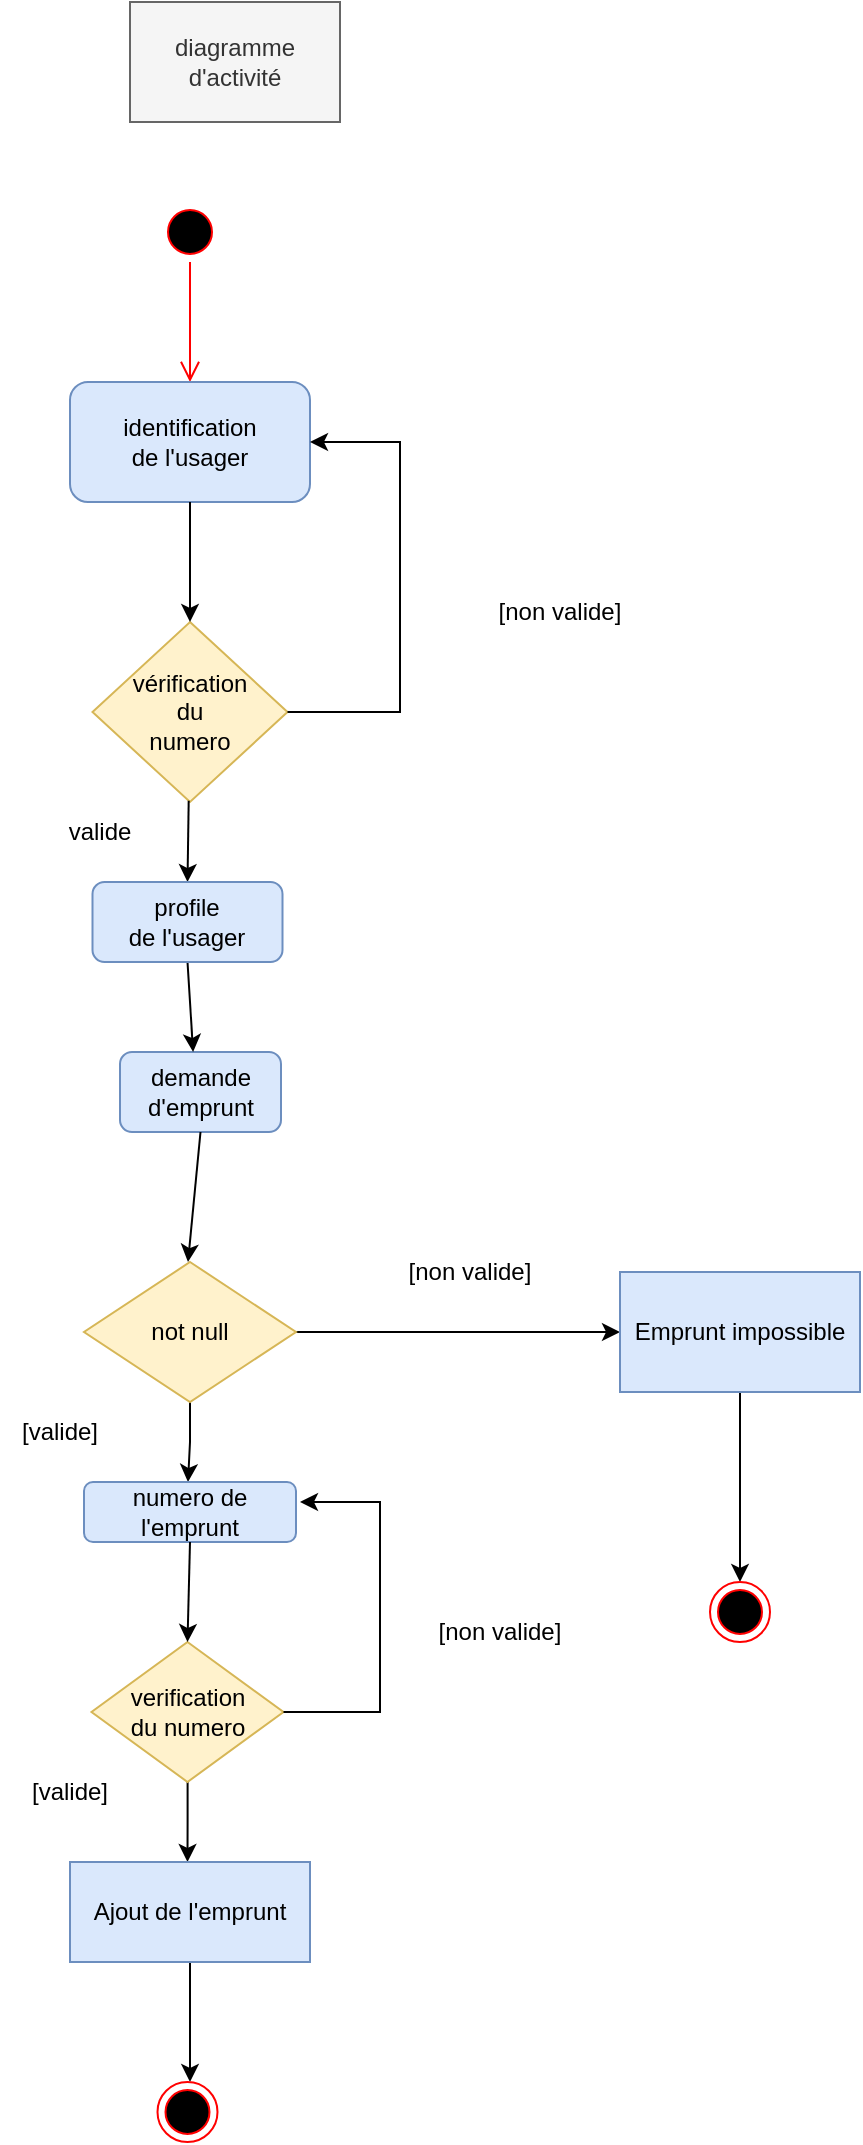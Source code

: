 <mxfile version="20.0.4" type="device"><diagram id="rBI6fZjm0Vq7pbKM3hyZ" name="Page-1"><mxGraphModel dx="1348" dy="793" grid="1" gridSize="10" guides="1" tooltips="1" connect="1" arrows="1" fold="1" page="1" pageScale="1" pageWidth="827" pageHeight="1169" math="0" shadow="0"><root><mxCell id="0"/><mxCell id="1" parent="0"/><mxCell id="KgR4OwVvwhIrkZ302ea6-1" value="" style="ellipse;html=1;shape=startState;fillColor=#000000;strokeColor=#ff0000;" vertex="1" parent="1"><mxGeometry x="320" y="120" width="30" height="30" as="geometry"/></mxCell><mxCell id="KgR4OwVvwhIrkZ302ea6-2" value="" style="edgeStyle=orthogonalEdgeStyle;html=1;verticalAlign=bottom;endArrow=open;endSize=8;strokeColor=#ff0000;rounded=0;" edge="1" source="KgR4OwVvwhIrkZ302ea6-1" parent="1"><mxGeometry relative="1" as="geometry"><mxPoint x="335" y="210" as="targetPoint"/></mxGeometry></mxCell><mxCell id="KgR4OwVvwhIrkZ302ea6-3" value="diagramme d'activité" style="text;html=1;strokeColor=#666666;fillColor=#f5f5f5;align=center;verticalAlign=middle;whiteSpace=wrap;rounded=0;fontColor=#333333;" vertex="1" parent="1"><mxGeometry x="305" y="20" width="105" height="60" as="geometry"/></mxCell><mxCell id="KgR4OwVvwhIrkZ302ea6-7" value="&lt;div&gt;identification&lt;/div&gt;&lt;div&gt;de l'usager&lt;br&gt;&lt;/div&gt;" style="rounded=1;whiteSpace=wrap;html=1;fillColor=#dae8fc;strokeColor=#6c8ebf;" vertex="1" parent="1"><mxGeometry x="275" y="210" width="120" height="60" as="geometry"/></mxCell><mxCell id="KgR4OwVvwhIrkZ302ea6-8" value="&lt;div&gt;vérification&lt;/div&gt;&lt;div&gt;du &lt;br&gt;&lt;/div&gt;&lt;div&gt;numero&lt;br&gt;&lt;/div&gt;" style="rhombus;whiteSpace=wrap;html=1;fillColor=#fff2cc;strokeColor=#d6b656;" vertex="1" parent="1"><mxGeometry x="286.25" y="330" width="97.5" height="90" as="geometry"/></mxCell><mxCell id="KgR4OwVvwhIrkZ302ea6-10" value="" style="endArrow=classic;html=1;rounded=0;exitX=0.5;exitY=1;exitDx=0;exitDy=0;entryX=0.5;entryY=0;entryDx=0;entryDy=0;" edge="1" parent="1" source="KgR4OwVvwhIrkZ302ea6-7" target="KgR4OwVvwhIrkZ302ea6-8"><mxGeometry width="50" height="50" relative="1" as="geometry"><mxPoint x="350" y="330" as="sourcePoint"/><mxPoint x="400" y="280" as="targetPoint"/></mxGeometry></mxCell><mxCell id="KgR4OwVvwhIrkZ302ea6-11" value="" style="endArrow=classic;html=1;rounded=0;exitX=1;exitY=0.5;exitDx=0;exitDy=0;entryX=1;entryY=0.5;entryDx=0;entryDy=0;" edge="1" parent="1" source="KgR4OwVvwhIrkZ302ea6-8" target="KgR4OwVvwhIrkZ302ea6-7"><mxGeometry width="50" height="50" relative="1" as="geometry"><mxPoint x="390" y="420" as="sourcePoint"/><mxPoint x="330" y="290" as="targetPoint"/><Array as="points"><mxPoint x="440" y="375"/><mxPoint x="440" y="240"/></Array></mxGeometry></mxCell><mxCell id="KgR4OwVvwhIrkZ302ea6-12" value="[non valide]" style="text;html=1;strokeColor=none;fillColor=none;align=center;verticalAlign=middle;whiteSpace=wrap;rounded=0;" vertex="1" parent="1"><mxGeometry x="470" y="310" width="100" height="30" as="geometry"/></mxCell><mxCell id="KgR4OwVvwhIrkZ302ea6-15" value="valide" style="text;html=1;strokeColor=none;fillColor=none;align=center;verticalAlign=middle;whiteSpace=wrap;rounded=0;" vertex="1" parent="1"><mxGeometry x="260" y="420" width="60" height="30" as="geometry"/></mxCell><mxCell id="KgR4OwVvwhIrkZ302ea6-16" value="" style="endArrow=classic;html=1;rounded=0;startArrow=none;entryX=0.5;entryY=0;entryDx=0;entryDy=0;" edge="1" parent="1" source="KgR4OwVvwhIrkZ302ea6-8" target="KgR4OwVvwhIrkZ302ea6-17"><mxGeometry width="50" height="50" relative="1" as="geometry"><mxPoint x="335" y="480" as="sourcePoint"/><mxPoint x="335" y="550" as="targetPoint"/></mxGeometry></mxCell><mxCell id="KgR4OwVvwhIrkZ302ea6-18" value="&lt;div&gt;demande&lt;/div&gt;&lt;div&gt;d'emprunt&lt;br&gt;&lt;/div&gt;" style="rounded=1;whiteSpace=wrap;html=1;fillColor=#dae8fc;strokeColor=#6c8ebf;" vertex="1" parent="1"><mxGeometry x="300" y="545" width="80.5" height="40" as="geometry"/></mxCell><mxCell id="KgR4OwVvwhIrkZ302ea6-19" value="" style="endArrow=classic;html=1;rounded=0;exitX=0.5;exitY=1;exitDx=0;exitDy=0;entryX=0.454;entryY=0;entryDx=0;entryDy=0;entryPerimeter=0;" edge="1" parent="1" source="KgR4OwVvwhIrkZ302ea6-17" target="KgR4OwVvwhIrkZ302ea6-18"><mxGeometry width="50" height="50" relative="1" as="geometry"><mxPoint x="360" y="640" as="sourcePoint"/><mxPoint x="335" y="650" as="targetPoint"/></mxGeometry></mxCell><mxCell id="KgR4OwVvwhIrkZ302ea6-44" style="edgeStyle=orthogonalEdgeStyle;rounded=0;orthogonalLoop=1;jettySize=auto;html=1;exitX=0.5;exitY=1;exitDx=0;exitDy=0;" edge="1" parent="1" source="KgR4OwVvwhIrkZ302ea6-20"><mxGeometry relative="1" as="geometry"><mxPoint x="334" y="760" as="targetPoint"/></mxGeometry></mxCell><mxCell id="KgR4OwVvwhIrkZ302ea6-55" style="edgeStyle=orthogonalEdgeStyle;rounded=0;orthogonalLoop=1;jettySize=auto;html=1;exitX=1;exitY=0.5;exitDx=0;exitDy=0;fontColor=#000000;entryX=0;entryY=0.5;entryDx=0;entryDy=0;" edge="1" parent="1" source="KgR4OwVvwhIrkZ302ea6-20" target="KgR4OwVvwhIrkZ302ea6-54"><mxGeometry relative="1" as="geometry"><mxPoint x="440" y="685" as="targetPoint"/></mxGeometry></mxCell><mxCell id="KgR4OwVvwhIrkZ302ea6-20" value="not null" style="rhombus;whiteSpace=wrap;html=1;fillColor=#fff2cc;strokeColor=#d6b656;" vertex="1" parent="1"><mxGeometry x="282" y="650" width="106" height="70" as="geometry"/></mxCell><mxCell id="KgR4OwVvwhIrkZ302ea6-21" value="" style="endArrow=classic;html=1;rounded=0;exitX=0.5;exitY=1;exitDx=0;exitDy=0;" edge="1" parent="1" source="KgR4OwVvwhIrkZ302ea6-18"><mxGeometry width="50" height="50" relative="1" as="geometry"><mxPoint x="410" y="930" as="sourcePoint"/><mxPoint x="334" y="650" as="targetPoint"/></mxGeometry></mxCell><mxCell id="KgR4OwVvwhIrkZ302ea6-24" value="[non valide]" style="text;html=1;strokeColor=none;fillColor=none;align=center;verticalAlign=middle;whiteSpace=wrap;rounded=0;" vertex="1" parent="1"><mxGeometry x="430" y="640" width="90" height="30" as="geometry"/></mxCell><mxCell id="KgR4OwVvwhIrkZ302ea6-28" value="[valide]" style="text;html=1;strokeColor=none;fillColor=none;align=center;verticalAlign=middle;whiteSpace=wrap;rounded=0;" vertex="1" parent="1"><mxGeometry x="240" y="720" width="60" height="30" as="geometry"/></mxCell><mxCell id="KgR4OwVvwhIrkZ302ea6-17" value="&lt;div&gt;profile &lt;br&gt;&lt;/div&gt;&lt;div&gt;de l'usager&lt;br&gt;&lt;/div&gt;" style="rounded=1;whiteSpace=wrap;html=1;fillColor=#dae8fc;strokeColor=#6c8ebf;" vertex="1" parent="1"><mxGeometry x="286.25" y="460" width="95" height="40" as="geometry"/></mxCell><mxCell id="KgR4OwVvwhIrkZ302ea6-35" value="[non valide]" style="text;html=1;strokeColor=none;fillColor=none;align=center;verticalAlign=middle;whiteSpace=wrap;rounded=0;" vertex="1" parent="1"><mxGeometry x="430" y="820" width="120" height="30" as="geometry"/></mxCell><mxCell id="KgR4OwVvwhIrkZ302ea6-29" value="numero de l'emprunt" style="rounded=1;whiteSpace=wrap;html=1;fillColor=#dae8fc;strokeColor=#6c8ebf;" vertex="1" parent="1"><mxGeometry x="282" y="760" width="106" height="30" as="geometry"/></mxCell><mxCell id="KgR4OwVvwhIrkZ302ea6-47" style="edgeStyle=orthogonalEdgeStyle;rounded=0;orthogonalLoop=1;jettySize=auto;html=1;" edge="1" parent="1" source="KgR4OwVvwhIrkZ302ea6-32"><mxGeometry relative="1" as="geometry"><mxPoint x="333.75" y="950" as="targetPoint"/></mxGeometry></mxCell><mxCell id="KgR4OwVvwhIrkZ302ea6-32" value="&lt;div&gt;verification&lt;/div&gt;&lt;div&gt;du numero&lt;br&gt;&lt;/div&gt;" style="rhombus;whiteSpace=wrap;html=1;fillColor=#fff2cc;strokeColor=#d6b656;" vertex="1" parent="1"><mxGeometry x="285.75" y="840" width="96" height="70" as="geometry"/></mxCell><mxCell id="KgR4OwVvwhIrkZ302ea6-46" value="" style="endArrow=classic;html=1;rounded=0;entryX=0.5;entryY=0;entryDx=0;entryDy=0;exitX=0.5;exitY=1;exitDx=0;exitDy=0;" edge="1" parent="1" source="KgR4OwVvwhIrkZ302ea6-29" target="KgR4OwVvwhIrkZ302ea6-32"><mxGeometry width="50" height="50" relative="1" as="geometry"><mxPoint x="350" y="640" as="sourcePoint"/><mxPoint x="400" y="590" as="targetPoint"/></mxGeometry></mxCell><mxCell id="KgR4OwVvwhIrkZ302ea6-48" style="edgeStyle=orthogonalEdgeStyle;rounded=0;orthogonalLoop=1;jettySize=auto;html=1;exitX=0.5;exitY=1;exitDx=0;exitDy=0;" edge="1" parent="1" source="KgR4OwVvwhIrkZ302ea6-35" target="KgR4OwVvwhIrkZ302ea6-35"><mxGeometry relative="1" as="geometry"/></mxCell><mxCell id="KgR4OwVvwhIrkZ302ea6-49" value="" style="endArrow=classic;html=1;rounded=0;exitX=1;exitY=0.5;exitDx=0;exitDy=0;" edge="1" parent="1" source="KgR4OwVvwhIrkZ302ea6-32"><mxGeometry width="50" height="50" relative="1" as="geometry"><mxPoint x="450" y="920" as="sourcePoint"/><mxPoint x="390" y="770" as="targetPoint"/><Array as="points"><mxPoint x="430" y="875"/><mxPoint x="430" y="770"/></Array></mxGeometry></mxCell><mxCell id="KgR4OwVvwhIrkZ302ea6-50" value="[valide]" style="text;html=1;strokeColor=none;fillColor=none;align=center;verticalAlign=middle;whiteSpace=wrap;rounded=0;" vertex="1" parent="1"><mxGeometry x="245" y="900" width="60" height="30" as="geometry"/></mxCell><mxCell id="KgR4OwVvwhIrkZ302ea6-57" style="edgeStyle=orthogonalEdgeStyle;rounded=0;orthogonalLoop=1;jettySize=auto;html=1;fontColor=#000000;" edge="1" parent="1" source="KgR4OwVvwhIrkZ302ea6-54" target="KgR4OwVvwhIrkZ302ea6-56"><mxGeometry relative="1" as="geometry"/></mxCell><mxCell id="KgR4OwVvwhIrkZ302ea6-54" value="Emprunt impossible" style="rounded=0;whiteSpace=wrap;html=1;strokeColor=#6c8ebf;fillColor=#dae8fc;" vertex="1" parent="1"><mxGeometry x="550" y="655" width="120" height="60" as="geometry"/></mxCell><mxCell id="KgR4OwVvwhIrkZ302ea6-56" value="" style="ellipse;html=1;shape=endState;fillColor=#000000;strokeColor=#ff0000;fontColor=#000000;" vertex="1" parent="1"><mxGeometry x="595" y="810" width="30" height="30" as="geometry"/></mxCell><mxCell id="KgR4OwVvwhIrkZ302ea6-62" style="edgeStyle=orthogonalEdgeStyle;rounded=0;orthogonalLoop=1;jettySize=auto;html=1;fontColor=#000000;" edge="1" parent="1" source="KgR4OwVvwhIrkZ302ea6-60"><mxGeometry relative="1" as="geometry"><mxPoint x="335" y="1060" as="targetPoint"/></mxGeometry></mxCell><mxCell id="KgR4OwVvwhIrkZ302ea6-60" value="Ajout de l'emprunt" style="rounded=0;whiteSpace=wrap;html=1;strokeColor=#6c8ebf;fillColor=#dae8fc;" vertex="1" parent="1"><mxGeometry x="275" y="950" width="120" height="50" as="geometry"/></mxCell><mxCell id="KgR4OwVvwhIrkZ302ea6-61" value="" style="ellipse;html=1;shape=endState;fillColor=#000000;strokeColor=#ff0000;fontColor=#000000;" vertex="1" parent="1"><mxGeometry x="318.75" y="1060" width="30" height="30" as="geometry"/></mxCell></root></mxGraphModel></diagram></mxfile>